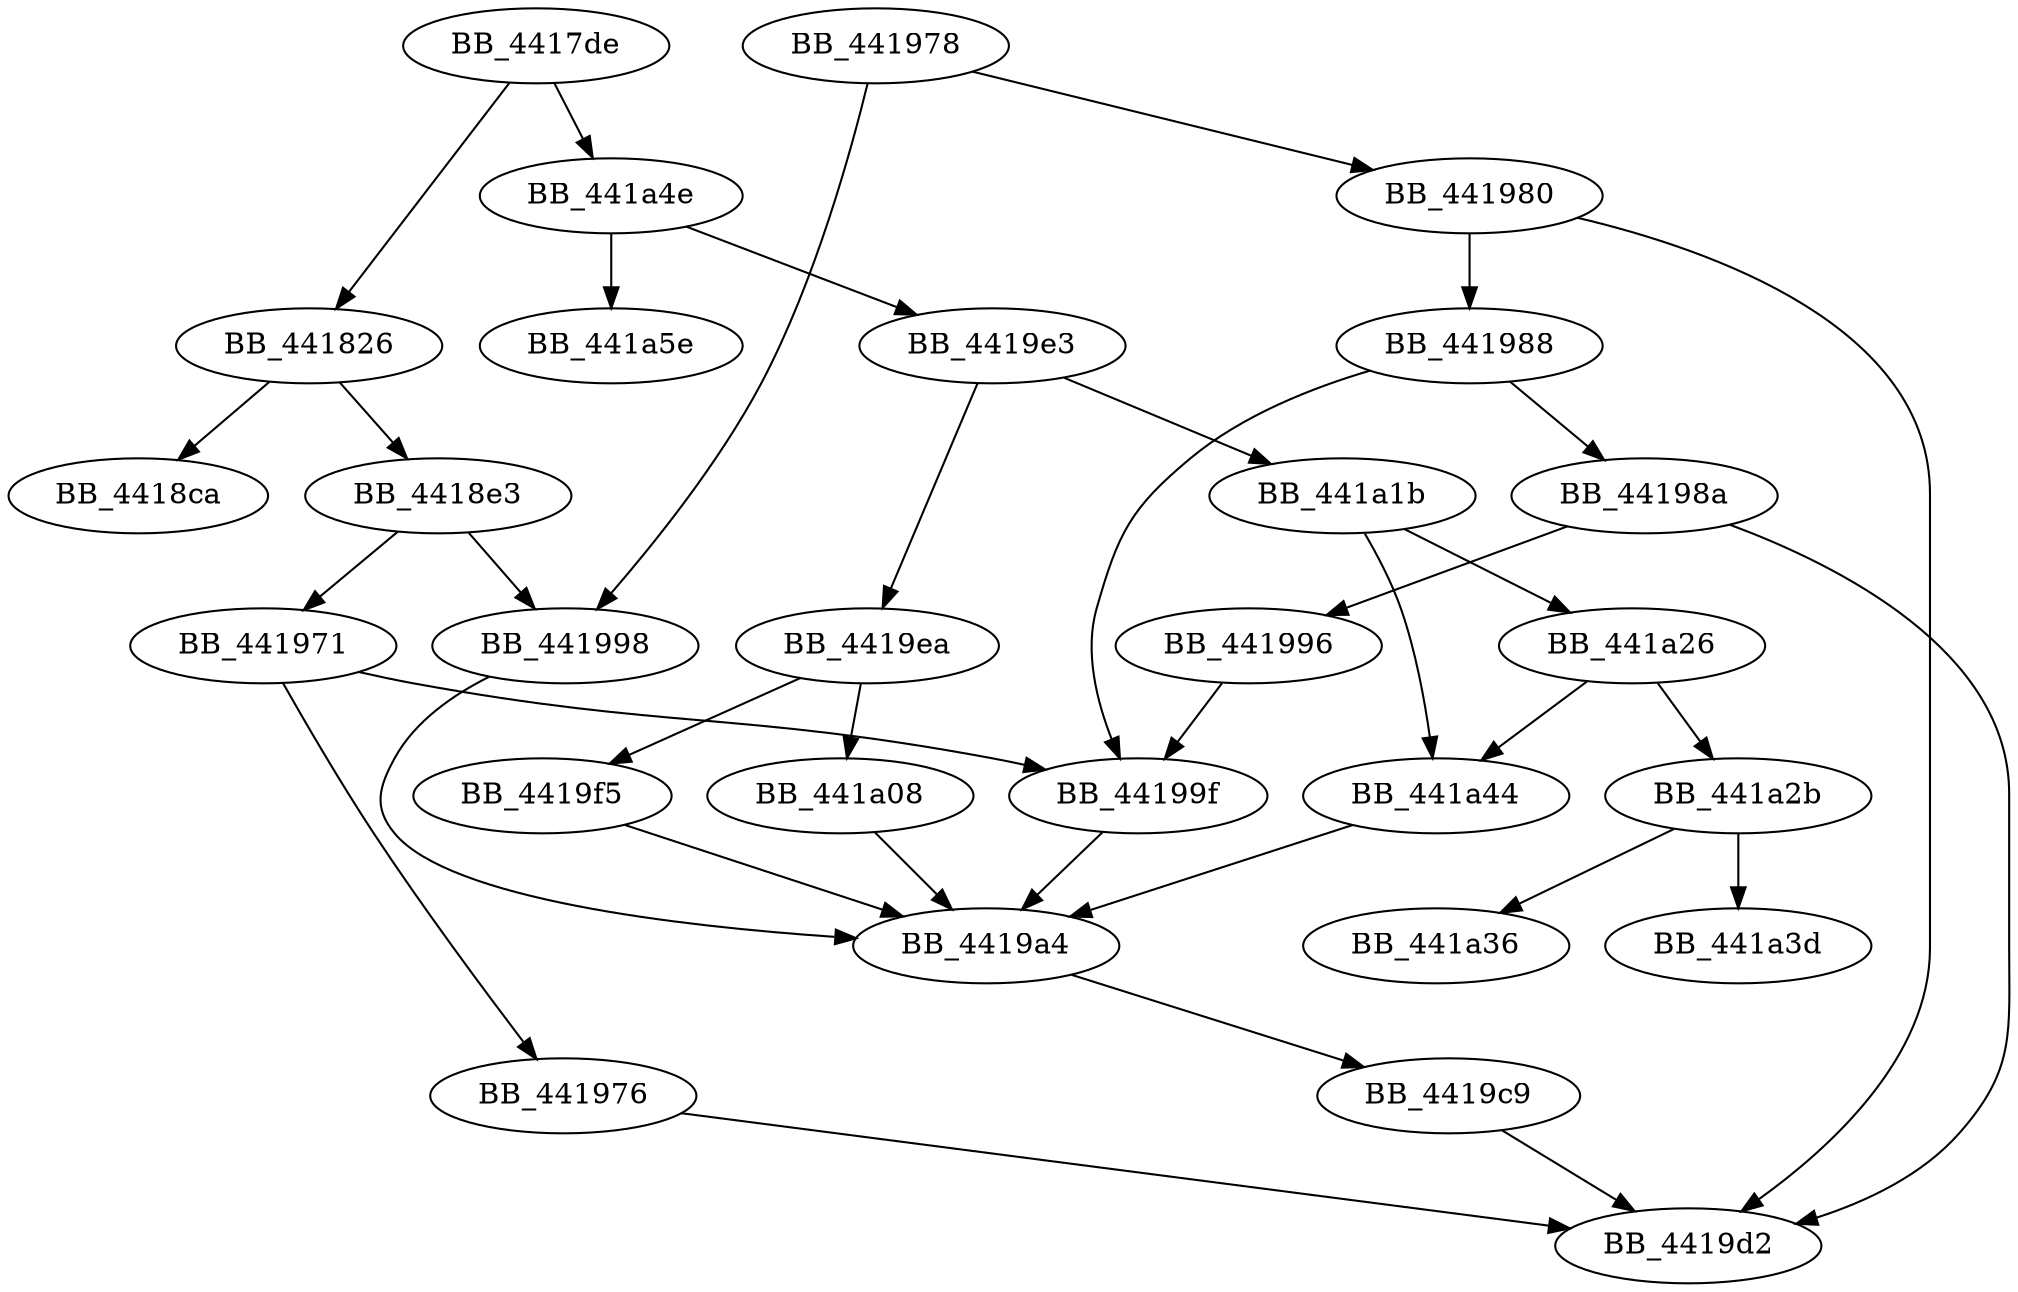 DiGraph start_1{
BB_4417de->BB_441826
BB_4417de->BB_441a4e
BB_441826->BB_4418ca
BB_441826->BB_4418e3
BB_4418e3->BB_441971
BB_4418e3->BB_441998
BB_441971->BB_441976
BB_441971->BB_44199f
BB_441976->BB_4419d2
BB_441978->BB_441980
BB_441978->BB_441998
BB_441980->BB_441988
BB_441980->BB_4419d2
BB_441988->BB_44198a
BB_441988->BB_44199f
BB_44198a->BB_441996
BB_44198a->BB_4419d2
BB_441996->BB_44199f
BB_441998->BB_4419a4
BB_44199f->BB_4419a4
BB_4419a4->BB_4419c9
BB_4419c9->BB_4419d2
BB_4419e3->BB_4419ea
BB_4419e3->BB_441a1b
BB_4419ea->BB_4419f5
BB_4419ea->BB_441a08
BB_4419f5->BB_4419a4
BB_441a08->BB_4419a4
BB_441a1b->BB_441a26
BB_441a1b->BB_441a44
BB_441a26->BB_441a2b
BB_441a26->BB_441a44
BB_441a2b->BB_441a36
BB_441a2b->BB_441a3d
BB_441a44->BB_4419a4
BB_441a4e->BB_4419e3
BB_441a4e->BB_441a5e
}
